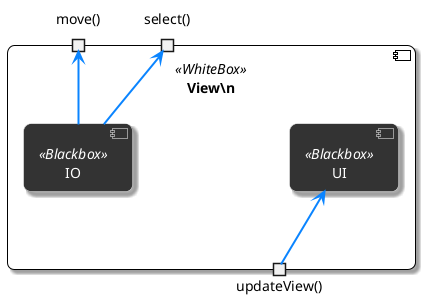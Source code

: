 @startuml
' ------------------------------------------------------------
' View Component – verfeinerte Darstellung
' ------------------------------------------------------------

skinparam componentStyle uml2
skinparam roundCorner 15
skinparam shadowing true
skinparam lollipopSize 18
skinparam ComponentPadding 50
skinparam ArrowColor #0A84FF
skinparam ArrowThickness 2

' ------------------------------------------------------------
' Stereotyp‐Stile
skinparam component<<BlackBox>> {
  BackgroundColor #333333
  BorderColor White
  FontColor White
}

skinparam component<<WhiteBox>> {
  BackgroundColor White
  BorderColor Black
  FontColor Black
}


' ------------------------------------------------------------
component "View\\n" as V <<WhiteBox>> {

  ' Bereitgestellte Schnittstelle (Lollipop)
  portout "updateView()" as IUpdate

  ' Benötigte Schnittstellen (Socket)
  portin  "move()"   as IMove
  portin  "select()" as ISelect

  component UI <<Blackbox>>
  component IO <<Blackbox>>
}

' Verkabelung
IUpdate --> UI     
IO      --> IMove  
IO      --> ISelect

@enduml